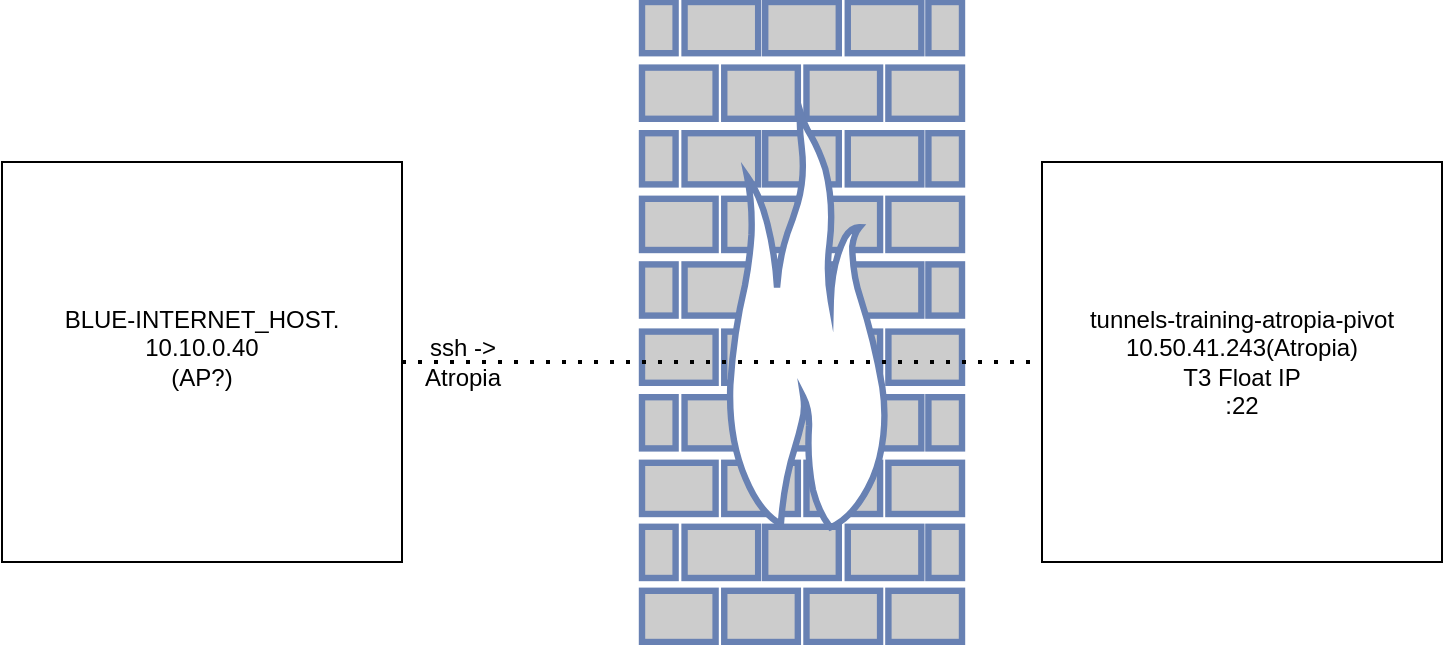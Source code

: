 <mxfile version="24.7.10">
  <diagram name="Page-1" id="A3ynmZSJMIhbjN7IM4xh">
    <mxGraphModel dx="1395" dy="683" grid="1" gridSize="10" guides="1" tooltips="1" connect="1" arrows="1" fold="1" page="1" pageScale="1" pageWidth="850" pageHeight="1100" math="0" shadow="0">
      <root>
        <mxCell id="0" />
        <mxCell id="1" parent="0" />
        <mxCell id="II6Lf9muArxHyPECMsTV-1" value="&lt;div&gt;tunnels-training-atropia-pivot&lt;br&gt;&lt;/div&gt;10.50.41.243(Atropia)&lt;div&gt;T3 Float IP&lt;/div&gt;&lt;div&gt;:22&lt;/div&gt;" style="whiteSpace=wrap;html=1;aspect=fixed;" parent="1" vertex="1">
          <mxGeometry x="520" y="240" width="200" height="200" as="geometry" />
        </mxCell>
        <mxCell id="2dlIjOko7ElrHaeRxo3V-5" value="" style="fontColor=#0066CC;verticalAlign=top;verticalLabelPosition=bottom;labelPosition=center;align=center;html=1;outlineConnect=0;fillColor=#CCCCCC;strokeColor=#6881B3;gradientColor=none;gradientDirection=north;strokeWidth=2;shape=mxgraph.networks.firewall;" vertex="1" parent="1">
          <mxGeometry x="320" y="160" width="160" height="320" as="geometry" />
        </mxCell>
        <mxCell id="2dlIjOko7ElrHaeRxo3V-6" value="&lt;div&gt;BLUE-INTERNET_HOST.&lt;/div&gt;10.10.0.40&lt;div&gt;(AP?)&lt;div&gt;&lt;br&gt;&lt;/div&gt;&lt;/div&gt;" style="whiteSpace=wrap;html=1;aspect=fixed;" vertex="1" parent="1">
          <mxGeometry y="240" width="200" height="200" as="geometry" />
        </mxCell>
        <mxCell id="2dlIjOko7ElrHaeRxo3V-8" value="" style="endArrow=none;dashed=1;html=1;dashPattern=1 3;strokeWidth=2;rounded=0;exitX=1;exitY=0.5;exitDx=0;exitDy=0;entryX=0;entryY=0.5;entryDx=0;entryDy=0;" edge="1" parent="1" source="2dlIjOko7ElrHaeRxo3V-6" target="II6Lf9muArxHyPECMsTV-1">
          <mxGeometry width="50" height="50" relative="1" as="geometry">
            <mxPoint x="420" y="390" as="sourcePoint" />
            <mxPoint x="470" y="340" as="targetPoint" />
          </mxGeometry>
        </mxCell>
        <mxCell id="2dlIjOko7ElrHaeRxo3V-9" value="ssh -&amp;gt;&lt;div&gt;Atropia&lt;/div&gt;" style="text;html=1;align=center;verticalAlign=middle;resizable=0;points=[];autosize=1;strokeColor=none;fillColor=none;" vertex="1" parent="1">
          <mxGeometry x="200" y="320" width="60" height="40" as="geometry" />
        </mxCell>
      </root>
    </mxGraphModel>
  </diagram>
</mxfile>
